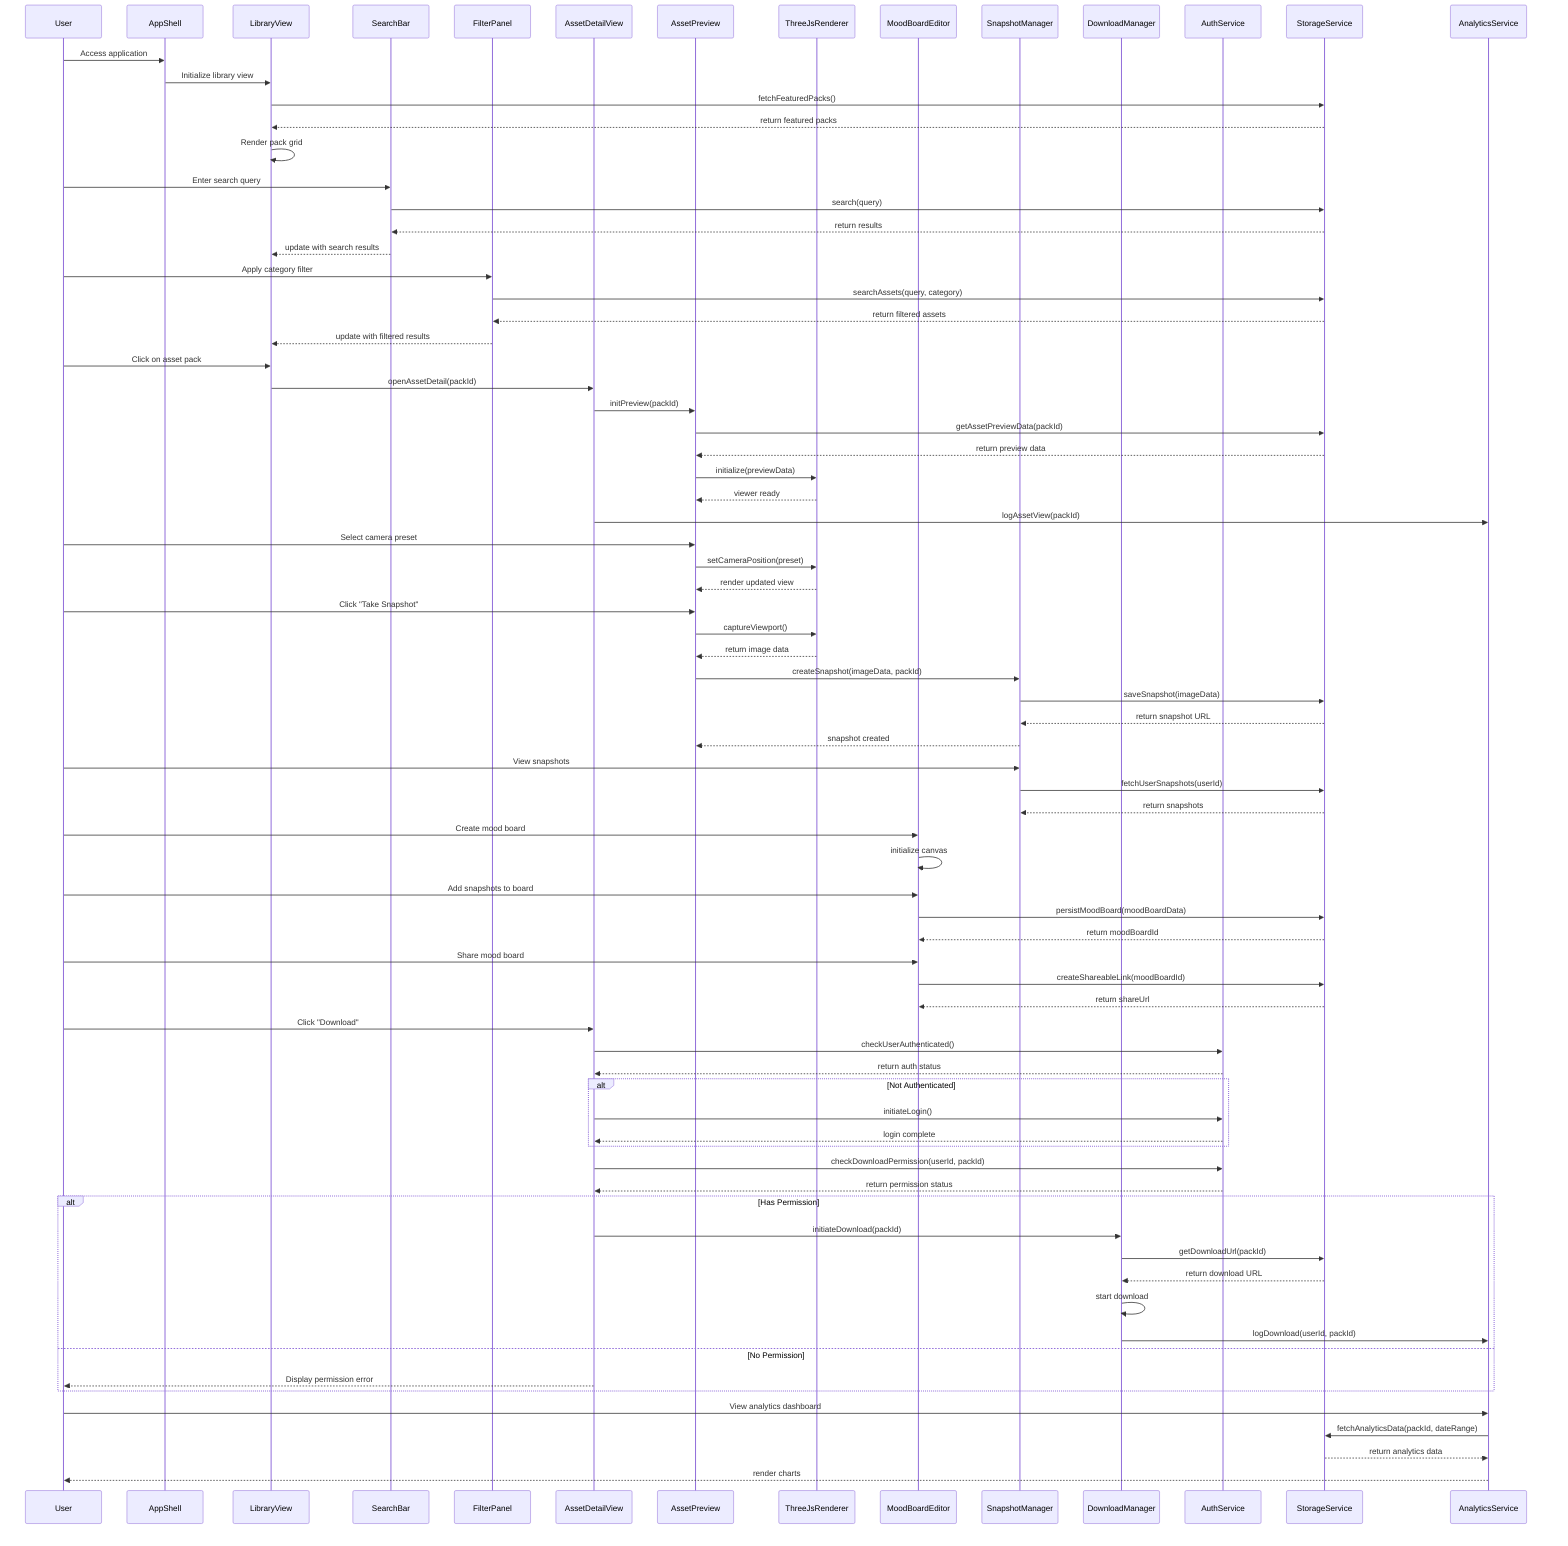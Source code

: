 sequenceDiagram
    participant User
    participant AppShell
    participant LibraryView
    participant SearchBar
    participant FilterPanel
    participant AssetDetailView
    participant AssetPreview
    participant ThreeJsRenderer
    participant MoodBoardEditor
    participant SnapshotManager
    participant DownloadManager
    participant AuthService
    participant StorageService
    participant AnalyticsService

    %% Library View and Search Flow
    User->>AppShell: Access application
    AppShell->>LibraryView: Initialize library view
    LibraryView->>StorageService: fetchFeaturedPacks()
    StorageService-->>LibraryView: return featured packs
    LibraryView->>LibraryView: Render pack grid

    User->>SearchBar: Enter search query
    SearchBar->>StorageService: search(query)
    StorageService-->>SearchBar: return results
    SearchBar-->>LibraryView: update with search results
    
    User->>FilterPanel: Apply category filter
    FilterPanel->>StorageService: searchAssets(query, category)
    StorageService-->>FilterPanel: return filtered assets
    FilterPanel-->>LibraryView: update with filtered results

    %% Asset Preview Flow
    User->>LibraryView: Click on asset pack
    LibraryView->>AssetDetailView: openAssetDetail(packId)
    AssetDetailView->>AssetPreview: initPreview(packId)
    AssetPreview->>StorageService: getAssetPreviewData(packId)
    StorageService-->>AssetPreview: return preview data
    AssetPreview->>ThreeJsRenderer: initialize(previewData)
    ThreeJsRenderer-->>AssetPreview: viewer ready
    AssetDetailView->>AnalyticsService: logAssetView(packId)

    User->>AssetPreview: Select camera preset
    AssetPreview->>ThreeJsRenderer: setCameraPosition(preset)
    ThreeJsRenderer-->>AssetPreview: render updated view

    %% Snapshot Flow
    User->>AssetPreview: Click "Take Snapshot"
    AssetPreview->>ThreeJsRenderer: captureViewport()
    ThreeJsRenderer-->>AssetPreview: return image data
    AssetPreview->>SnapshotManager: createSnapshot(imageData, packId)
    SnapshotManager->>StorageService: saveSnapshot(imageData)
    StorageService-->>SnapshotManager: return snapshot URL
    SnapshotManager-->>AssetPreview: snapshot created

    %% Mood Board Flow
    User->>SnapshotManager: View snapshots
    SnapshotManager->>StorageService: fetchUserSnapshots(userId)
    StorageService-->>SnapshotManager: return snapshots
    User->>MoodBoardEditor: Create mood board
    MoodBoardEditor->>MoodBoardEditor: initialize canvas
    User->>MoodBoardEditor: Add snapshots to board
    MoodBoardEditor->>StorageService: persistMoodBoard(moodBoardData)
    StorageService-->>MoodBoardEditor: return moodBoardId
    User->>MoodBoardEditor: Share mood board
    MoodBoardEditor->>StorageService: createShareableLink(moodBoardId)
    StorageService-->>MoodBoardEditor: return shareUrl

    %% Download Flow
    User->>AssetDetailView: Click "Download"
    AssetDetailView->>AuthService: checkUserAuthenticated()
    AuthService-->>AssetDetailView: return auth status
    alt Not Authenticated
        AssetDetailView->>AuthService: initiateLogin()
        AuthService-->>AssetDetailView: login complete
    end
    AssetDetailView->>AuthService: checkDownloadPermission(userId, packId)
    AuthService-->>AssetDetailView: return permission status
    alt Has Permission
        AssetDetailView->>DownloadManager: initiateDownload(packId)
        DownloadManager->>StorageService: getDownloadUrl(packId)
        StorageService-->>DownloadManager: return download URL
        DownloadManager->>DownloadManager: start download
        DownloadManager->>AnalyticsService: logDownload(userId, packId)
    else No Permission
        AssetDetailView-->>User: Display permission error
    end

    %% Analytics Flow
    User->>AnalyticsService: View analytics dashboard
    AnalyticsService->>StorageService: fetchAnalyticsData(packId, dateRange)
    StorageService-->>AnalyticsService: return analytics data
    AnalyticsService-->>User: render charts
